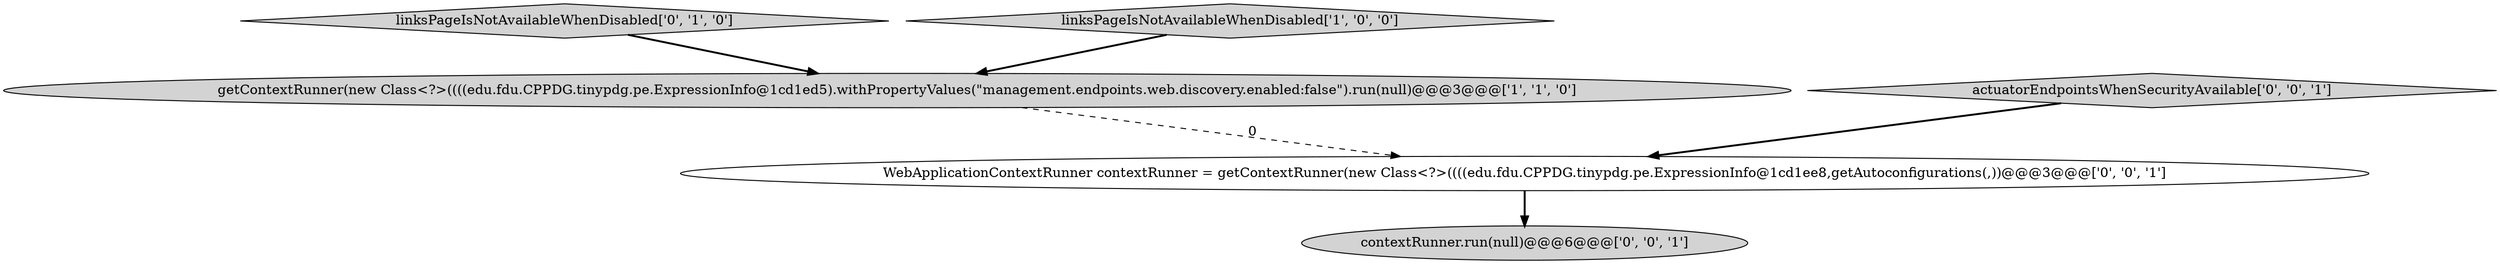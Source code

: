 digraph {
2 [style = filled, label = "linksPageIsNotAvailableWhenDisabled['0', '1', '0']", fillcolor = lightgray, shape = diamond image = "AAA0AAABBB2BBB"];
4 [style = filled, label = "WebApplicationContextRunner contextRunner = getContextRunner(new Class<?>((((edu.fdu.CPPDG.tinypdg.pe.ExpressionInfo@1cd1ee8,getAutoconfigurations(,))@@@3@@@['0', '0', '1']", fillcolor = white, shape = ellipse image = "AAA0AAABBB3BBB"];
3 [style = filled, label = "contextRunner.run(null)@@@6@@@['0', '0', '1']", fillcolor = lightgray, shape = ellipse image = "AAA0AAABBB3BBB"];
0 [style = filled, label = "getContextRunner(new Class<?>((((edu.fdu.CPPDG.tinypdg.pe.ExpressionInfo@1cd1ed5).withPropertyValues(\"management.endpoints.web.discovery.enabled:false\").run(null)@@@3@@@['1', '1', '0']", fillcolor = lightgray, shape = ellipse image = "AAA0AAABBB1BBB"];
5 [style = filled, label = "actuatorEndpointsWhenSecurityAvailable['0', '0', '1']", fillcolor = lightgray, shape = diamond image = "AAA0AAABBB3BBB"];
1 [style = filled, label = "linksPageIsNotAvailableWhenDisabled['1', '0', '0']", fillcolor = lightgray, shape = diamond image = "AAA0AAABBB1BBB"];
4->3 [style = bold, label=""];
2->0 [style = bold, label=""];
0->4 [style = dashed, label="0"];
1->0 [style = bold, label=""];
5->4 [style = bold, label=""];
}
